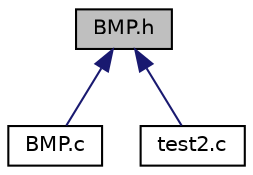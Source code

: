 digraph "BMP.h"
{
  edge [fontname="Helvetica",fontsize="10",labelfontname="Helvetica",labelfontsize="10"];
  node [fontname="Helvetica",fontsize="10",shape=record];
  Node1 [label="BMP.h",height=0.2,width=0.4,color="black", fillcolor="grey75", style="filled" fontcolor="black"];
  Node1 -> Node2 [dir="back",color="midnightblue",fontsize="10",style="solid"];
  Node2 [label="BMP.c",height=0.2,width=0.4,color="black", fillcolor="white", style="filled",URL="$BMP_8c.html",tooltip="Class for representing a bitmap file and draw a point, line, barchart an a piechart on it..."];
  Node1 -> Node3 [dir="back",color="midnightblue",fontsize="10",style="solid"];
  Node3 [label="test2.c",height=0.2,width=0.4,color="black", fillcolor="white", style="filled",URL="$test2_8c.html",tooltip="Class for testing BMP.c. "];
}

